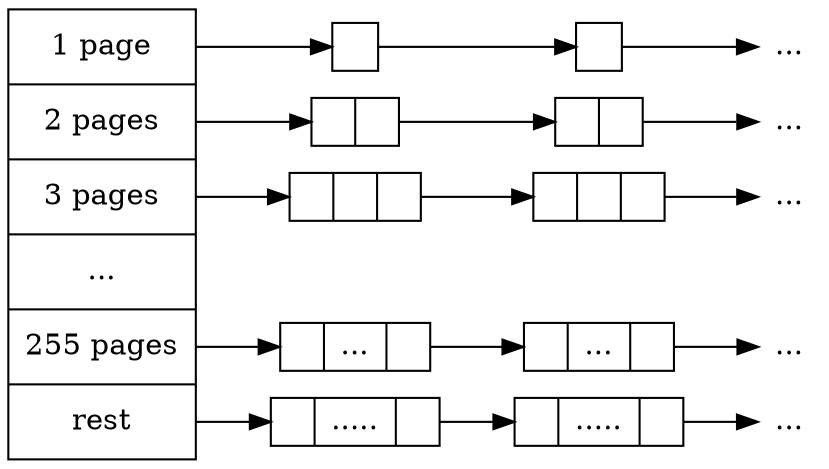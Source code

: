 digraph PageHeap {
rankdir=LR
node [shape=box, width=0.3, height=0.3]
nodesep=.05

heap [shape=record, height=3, label="<f0>1 page|<f1>2 pages|<f2>3 pages|...|<f255>255 pages|<frest>rest"]
O0 [shape=record, label=""]
O1 [shape=record, label=""]
O2 [shape=record, label="{|}"]
O3 [shape=record, label="{|}"]
O4 [shape=record, label="{||}"]
O5 [shape=record, label="{||}"]
O6 [shape=record, label="{|...|}"]
O7 [shape=record, label="{|...|}"]
O8 [shape=record, label="{|.....|}"]
O9 [shape=record, label="{|.....|}"]
sep1 [shape=plaintext, label="..."]
sep2 [shape=plaintext, label="..."]
sep3 [shape=plaintext, label="..."]
sep4 [shape=plaintext, label="..."]
sep5 [shape=plaintext, label="..."]

heap:f0 -> O0 -> O1 -> sep1
heap:f1 -> O2 -> O3 -> sep2
heap:f2 -> O4 -> O5 -> sep3
heap:f255 -> O6 -> O7 -> sep4
heap:frest -> O8 -> O9 -> sep5

}
